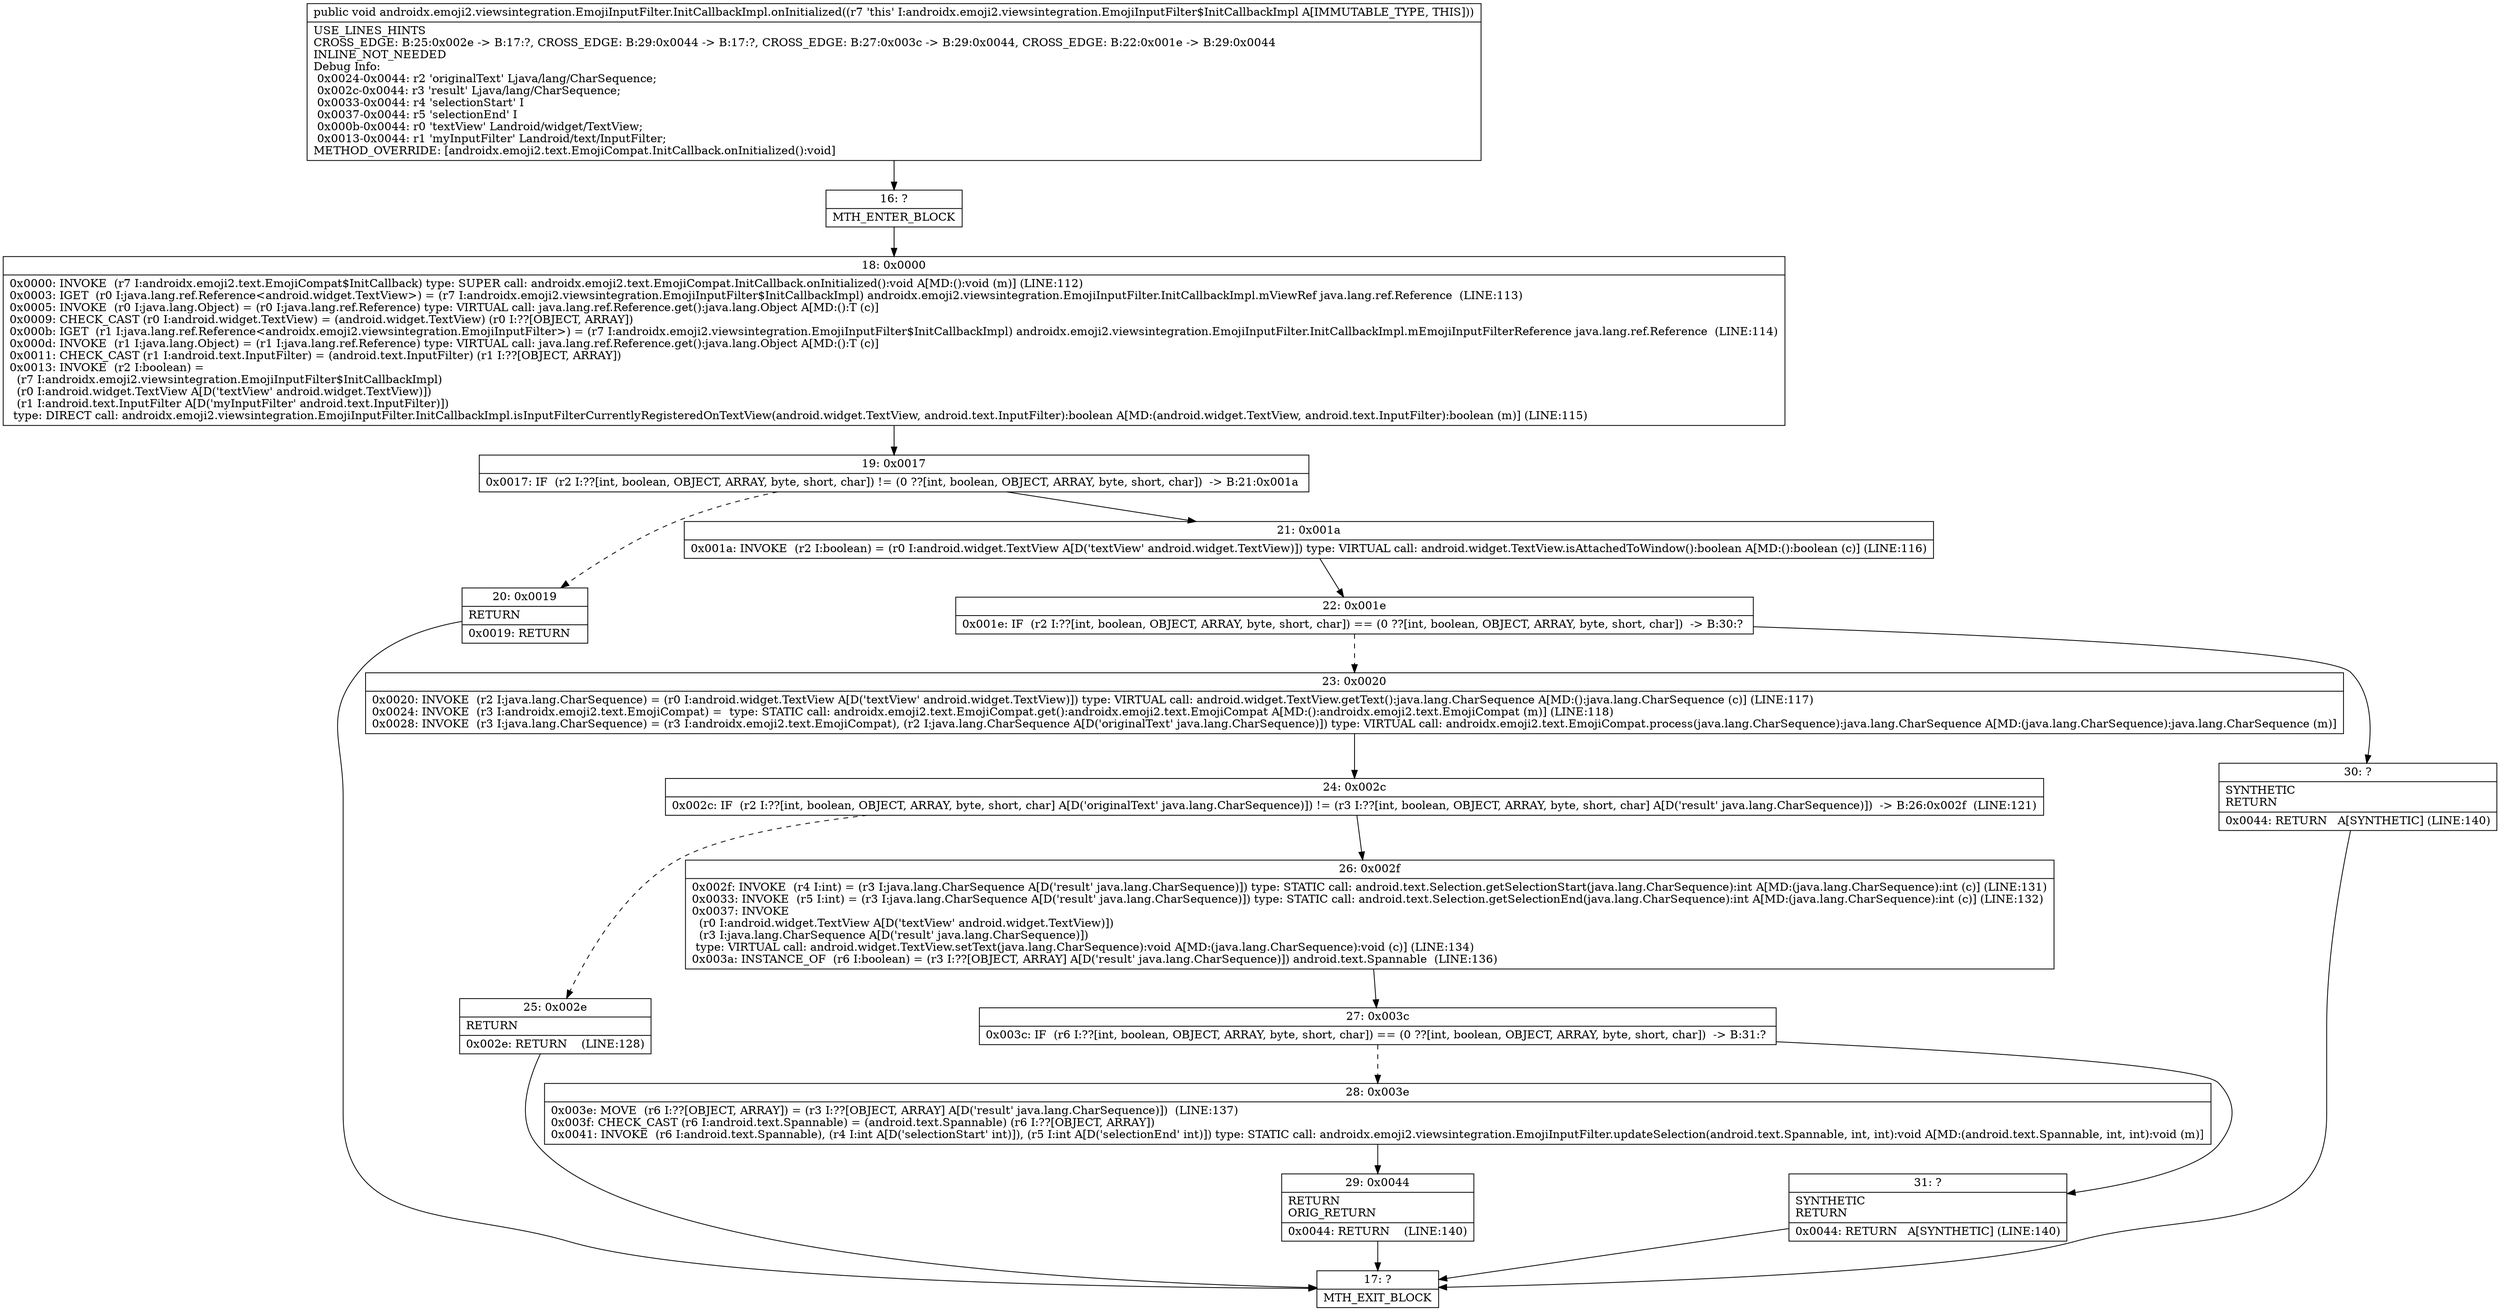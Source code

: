 digraph "CFG forandroidx.emoji2.viewsintegration.EmojiInputFilter.InitCallbackImpl.onInitialized()V" {
Node_16 [shape=record,label="{16\:\ ?|MTH_ENTER_BLOCK\l}"];
Node_18 [shape=record,label="{18\:\ 0x0000|0x0000: INVOKE  (r7 I:androidx.emoji2.text.EmojiCompat$InitCallback) type: SUPER call: androidx.emoji2.text.EmojiCompat.InitCallback.onInitialized():void A[MD:():void (m)] (LINE:112)\l0x0003: IGET  (r0 I:java.lang.ref.Reference\<android.widget.TextView\>) = (r7 I:androidx.emoji2.viewsintegration.EmojiInputFilter$InitCallbackImpl) androidx.emoji2.viewsintegration.EmojiInputFilter.InitCallbackImpl.mViewRef java.lang.ref.Reference  (LINE:113)\l0x0005: INVOKE  (r0 I:java.lang.Object) = (r0 I:java.lang.ref.Reference) type: VIRTUAL call: java.lang.ref.Reference.get():java.lang.Object A[MD:():T (c)]\l0x0009: CHECK_CAST (r0 I:android.widget.TextView) = (android.widget.TextView) (r0 I:??[OBJECT, ARRAY]) \l0x000b: IGET  (r1 I:java.lang.ref.Reference\<androidx.emoji2.viewsintegration.EmojiInputFilter\>) = (r7 I:androidx.emoji2.viewsintegration.EmojiInputFilter$InitCallbackImpl) androidx.emoji2.viewsintegration.EmojiInputFilter.InitCallbackImpl.mEmojiInputFilterReference java.lang.ref.Reference  (LINE:114)\l0x000d: INVOKE  (r1 I:java.lang.Object) = (r1 I:java.lang.ref.Reference) type: VIRTUAL call: java.lang.ref.Reference.get():java.lang.Object A[MD:():T (c)]\l0x0011: CHECK_CAST (r1 I:android.text.InputFilter) = (android.text.InputFilter) (r1 I:??[OBJECT, ARRAY]) \l0x0013: INVOKE  (r2 I:boolean) = \l  (r7 I:androidx.emoji2.viewsintegration.EmojiInputFilter$InitCallbackImpl)\l  (r0 I:android.widget.TextView A[D('textView' android.widget.TextView)])\l  (r1 I:android.text.InputFilter A[D('myInputFilter' android.text.InputFilter)])\l type: DIRECT call: androidx.emoji2.viewsintegration.EmojiInputFilter.InitCallbackImpl.isInputFilterCurrentlyRegisteredOnTextView(android.widget.TextView, android.text.InputFilter):boolean A[MD:(android.widget.TextView, android.text.InputFilter):boolean (m)] (LINE:115)\l}"];
Node_19 [shape=record,label="{19\:\ 0x0017|0x0017: IF  (r2 I:??[int, boolean, OBJECT, ARRAY, byte, short, char]) != (0 ??[int, boolean, OBJECT, ARRAY, byte, short, char])  \-\> B:21:0x001a \l}"];
Node_20 [shape=record,label="{20\:\ 0x0019|RETURN\l|0x0019: RETURN   \l}"];
Node_17 [shape=record,label="{17\:\ ?|MTH_EXIT_BLOCK\l}"];
Node_21 [shape=record,label="{21\:\ 0x001a|0x001a: INVOKE  (r2 I:boolean) = (r0 I:android.widget.TextView A[D('textView' android.widget.TextView)]) type: VIRTUAL call: android.widget.TextView.isAttachedToWindow():boolean A[MD:():boolean (c)] (LINE:116)\l}"];
Node_22 [shape=record,label="{22\:\ 0x001e|0x001e: IF  (r2 I:??[int, boolean, OBJECT, ARRAY, byte, short, char]) == (0 ??[int, boolean, OBJECT, ARRAY, byte, short, char])  \-\> B:30:? \l}"];
Node_23 [shape=record,label="{23\:\ 0x0020|0x0020: INVOKE  (r2 I:java.lang.CharSequence) = (r0 I:android.widget.TextView A[D('textView' android.widget.TextView)]) type: VIRTUAL call: android.widget.TextView.getText():java.lang.CharSequence A[MD:():java.lang.CharSequence (c)] (LINE:117)\l0x0024: INVOKE  (r3 I:androidx.emoji2.text.EmojiCompat) =  type: STATIC call: androidx.emoji2.text.EmojiCompat.get():androidx.emoji2.text.EmojiCompat A[MD:():androidx.emoji2.text.EmojiCompat (m)] (LINE:118)\l0x0028: INVOKE  (r3 I:java.lang.CharSequence) = (r3 I:androidx.emoji2.text.EmojiCompat), (r2 I:java.lang.CharSequence A[D('originalText' java.lang.CharSequence)]) type: VIRTUAL call: androidx.emoji2.text.EmojiCompat.process(java.lang.CharSequence):java.lang.CharSequence A[MD:(java.lang.CharSequence):java.lang.CharSequence (m)]\l}"];
Node_24 [shape=record,label="{24\:\ 0x002c|0x002c: IF  (r2 I:??[int, boolean, OBJECT, ARRAY, byte, short, char] A[D('originalText' java.lang.CharSequence)]) != (r3 I:??[int, boolean, OBJECT, ARRAY, byte, short, char] A[D('result' java.lang.CharSequence)])  \-\> B:26:0x002f  (LINE:121)\l}"];
Node_25 [shape=record,label="{25\:\ 0x002e|RETURN\l|0x002e: RETURN    (LINE:128)\l}"];
Node_26 [shape=record,label="{26\:\ 0x002f|0x002f: INVOKE  (r4 I:int) = (r3 I:java.lang.CharSequence A[D('result' java.lang.CharSequence)]) type: STATIC call: android.text.Selection.getSelectionStart(java.lang.CharSequence):int A[MD:(java.lang.CharSequence):int (c)] (LINE:131)\l0x0033: INVOKE  (r5 I:int) = (r3 I:java.lang.CharSequence A[D('result' java.lang.CharSequence)]) type: STATIC call: android.text.Selection.getSelectionEnd(java.lang.CharSequence):int A[MD:(java.lang.CharSequence):int (c)] (LINE:132)\l0x0037: INVOKE  \l  (r0 I:android.widget.TextView A[D('textView' android.widget.TextView)])\l  (r3 I:java.lang.CharSequence A[D('result' java.lang.CharSequence)])\l type: VIRTUAL call: android.widget.TextView.setText(java.lang.CharSequence):void A[MD:(java.lang.CharSequence):void (c)] (LINE:134)\l0x003a: INSTANCE_OF  (r6 I:boolean) = (r3 I:??[OBJECT, ARRAY] A[D('result' java.lang.CharSequence)]) android.text.Spannable  (LINE:136)\l}"];
Node_27 [shape=record,label="{27\:\ 0x003c|0x003c: IF  (r6 I:??[int, boolean, OBJECT, ARRAY, byte, short, char]) == (0 ??[int, boolean, OBJECT, ARRAY, byte, short, char])  \-\> B:31:? \l}"];
Node_28 [shape=record,label="{28\:\ 0x003e|0x003e: MOVE  (r6 I:??[OBJECT, ARRAY]) = (r3 I:??[OBJECT, ARRAY] A[D('result' java.lang.CharSequence)])  (LINE:137)\l0x003f: CHECK_CAST (r6 I:android.text.Spannable) = (android.text.Spannable) (r6 I:??[OBJECT, ARRAY]) \l0x0041: INVOKE  (r6 I:android.text.Spannable), (r4 I:int A[D('selectionStart' int)]), (r5 I:int A[D('selectionEnd' int)]) type: STATIC call: androidx.emoji2.viewsintegration.EmojiInputFilter.updateSelection(android.text.Spannable, int, int):void A[MD:(android.text.Spannable, int, int):void (m)]\l}"];
Node_29 [shape=record,label="{29\:\ 0x0044|RETURN\lORIG_RETURN\l|0x0044: RETURN    (LINE:140)\l}"];
Node_31 [shape=record,label="{31\:\ ?|SYNTHETIC\lRETURN\l|0x0044: RETURN   A[SYNTHETIC] (LINE:140)\l}"];
Node_30 [shape=record,label="{30\:\ ?|SYNTHETIC\lRETURN\l|0x0044: RETURN   A[SYNTHETIC] (LINE:140)\l}"];
MethodNode[shape=record,label="{public void androidx.emoji2.viewsintegration.EmojiInputFilter.InitCallbackImpl.onInitialized((r7 'this' I:androidx.emoji2.viewsintegration.EmojiInputFilter$InitCallbackImpl A[IMMUTABLE_TYPE, THIS]))  | USE_LINES_HINTS\lCROSS_EDGE: B:25:0x002e \-\> B:17:?, CROSS_EDGE: B:29:0x0044 \-\> B:17:?, CROSS_EDGE: B:27:0x003c \-\> B:29:0x0044, CROSS_EDGE: B:22:0x001e \-\> B:29:0x0044\lINLINE_NOT_NEEDED\lDebug Info:\l  0x0024\-0x0044: r2 'originalText' Ljava\/lang\/CharSequence;\l  0x002c\-0x0044: r3 'result' Ljava\/lang\/CharSequence;\l  0x0033\-0x0044: r4 'selectionStart' I\l  0x0037\-0x0044: r5 'selectionEnd' I\l  0x000b\-0x0044: r0 'textView' Landroid\/widget\/TextView;\l  0x0013\-0x0044: r1 'myInputFilter' Landroid\/text\/InputFilter;\lMETHOD_OVERRIDE: [androidx.emoji2.text.EmojiCompat.InitCallback.onInitialized():void]\l}"];
MethodNode -> Node_16;Node_16 -> Node_18;
Node_18 -> Node_19;
Node_19 -> Node_20[style=dashed];
Node_19 -> Node_21;
Node_20 -> Node_17;
Node_21 -> Node_22;
Node_22 -> Node_23[style=dashed];
Node_22 -> Node_30;
Node_23 -> Node_24;
Node_24 -> Node_25[style=dashed];
Node_24 -> Node_26;
Node_25 -> Node_17;
Node_26 -> Node_27;
Node_27 -> Node_28[style=dashed];
Node_27 -> Node_31;
Node_28 -> Node_29;
Node_29 -> Node_17;
Node_31 -> Node_17;
Node_30 -> Node_17;
}

